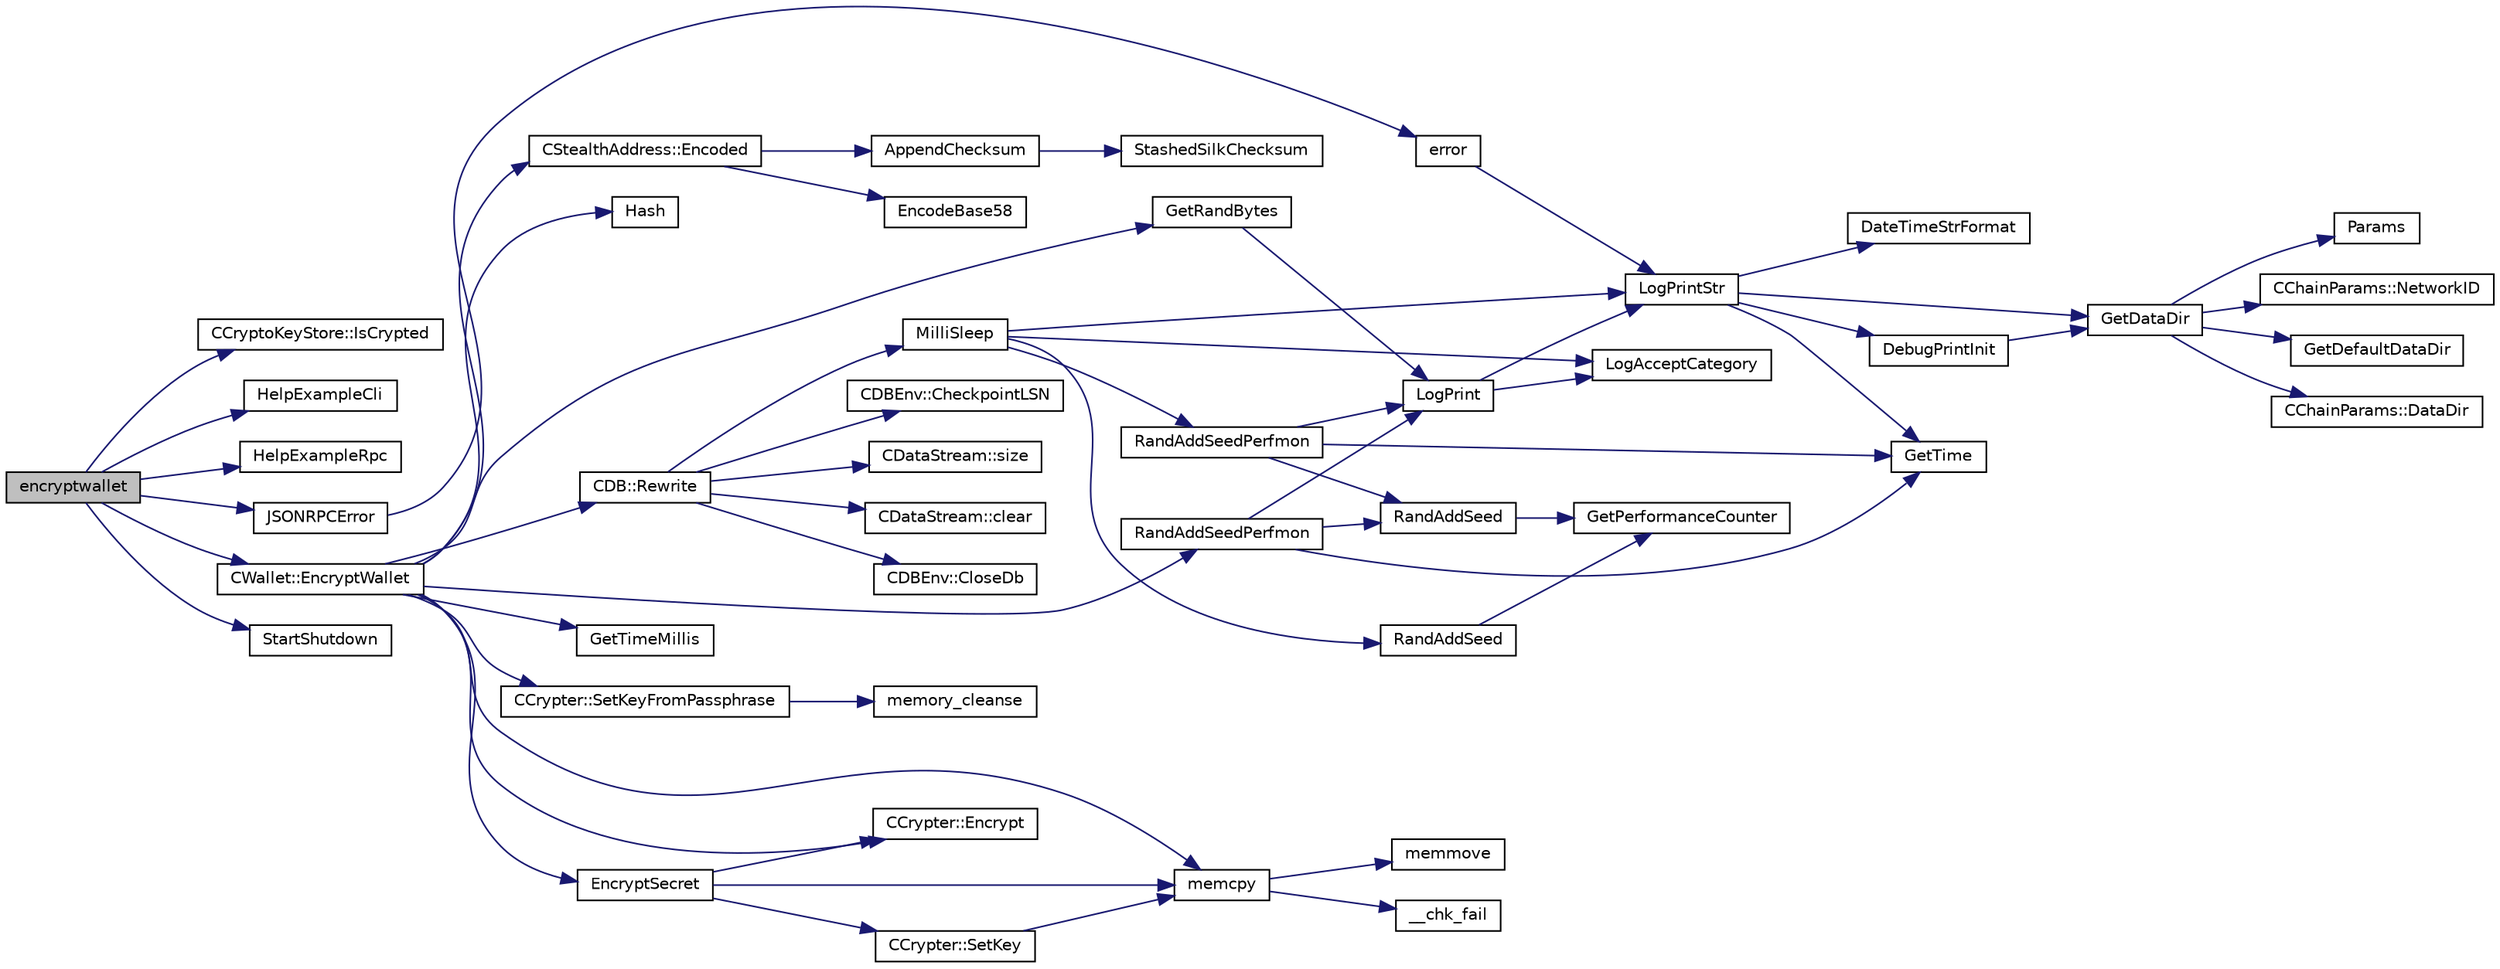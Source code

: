 digraph "encryptwallet"
{
  edge [fontname="Helvetica",fontsize="10",labelfontname="Helvetica",labelfontsize="10"];
  node [fontname="Helvetica",fontsize="10",shape=record];
  rankdir="LR";
  Node291 [label="encryptwallet",height=0.2,width=0.4,color="black", fillcolor="grey75", style="filled", fontcolor="black"];
  Node291 -> Node292 [color="midnightblue",fontsize="10",style="solid",fontname="Helvetica"];
  Node292 [label="CCryptoKeyStore::IsCrypted",height=0.2,width=0.4,color="black", fillcolor="white", style="filled",URL="$db/dad/class_c_crypto_key_store.html#acc8fed44366c98fb481333ca6e867088"];
  Node291 -> Node293 [color="midnightblue",fontsize="10",style="solid",fontname="Helvetica"];
  Node293 [label="HelpExampleCli",height=0.2,width=0.4,color="black", fillcolor="white", style="filled",URL="$d6/d76/rpcserver_8cpp.html#ac01ac6eab5467567ed0da106814e04ec"];
  Node291 -> Node294 [color="midnightblue",fontsize="10",style="solid",fontname="Helvetica"];
  Node294 [label="HelpExampleRpc",height=0.2,width=0.4,color="black", fillcolor="white", style="filled",URL="$d6/d76/rpcserver_8cpp.html#a06ea60e24e5a1053a14a11b1009bf9ef"];
  Node291 -> Node295 [color="midnightblue",fontsize="10",style="solid",fontname="Helvetica"];
  Node295 [label="JSONRPCError",height=0.2,width=0.4,color="black", fillcolor="white", style="filled",URL="$d2/d30/rpcprotocol_8cpp.html#a17b1bb111ab339efc951929834766039"];
  Node295 -> Node296 [color="midnightblue",fontsize="10",style="solid",fontname="Helvetica"];
  Node296 [label="error",height=0.2,width=0.4,color="black", fillcolor="white", style="filled",URL="$d8/d3c/util_8h.html#af8985880cf4ef26df0a5aa2ffcb76662"];
  Node296 -> Node297 [color="midnightblue",fontsize="10",style="solid",fontname="Helvetica"];
  Node297 [label="LogPrintStr",height=0.2,width=0.4,color="black", fillcolor="white", style="filled",URL="$d8/d3c/util_8h.html#afd4c3002b2797c0560adddb6af3ca1da"];
  Node297 -> Node298 [color="midnightblue",fontsize="10",style="solid",fontname="Helvetica"];
  Node298 [label="DebugPrintInit",height=0.2,width=0.4,color="black", fillcolor="white", style="filled",URL="$df/d2d/util_8cpp.html#a751ff5f21d880737811136b5e0bcea12"];
  Node298 -> Node299 [color="midnightblue",fontsize="10",style="solid",fontname="Helvetica"];
  Node299 [label="GetDataDir",height=0.2,width=0.4,color="black", fillcolor="white", style="filled",URL="$df/d2d/util_8cpp.html#ab83866a054745d4b30a3948a1b44beba"];
  Node299 -> Node300 [color="midnightblue",fontsize="10",style="solid",fontname="Helvetica"];
  Node300 [label="Params",height=0.2,width=0.4,color="black", fillcolor="white", style="filled",URL="$df/dbf/chainparams_8cpp.html#ace5c5b706d71a324a417dd2db394fd4a",tooltip="Return the currently selected parameters. "];
  Node299 -> Node301 [color="midnightblue",fontsize="10",style="solid",fontname="Helvetica"];
  Node301 [label="CChainParams::NetworkID",height=0.2,width=0.4,color="black", fillcolor="white", style="filled",URL="$d1/d4f/class_c_chain_params.html#a90dc493ec0c0325c98c3ac06eb99862b"];
  Node299 -> Node302 [color="midnightblue",fontsize="10",style="solid",fontname="Helvetica"];
  Node302 [label="GetDefaultDataDir",height=0.2,width=0.4,color="black", fillcolor="white", style="filled",URL="$df/d2d/util_8cpp.html#ab272995de020a3bcbf743be630e485c6"];
  Node299 -> Node303 [color="midnightblue",fontsize="10",style="solid",fontname="Helvetica"];
  Node303 [label="CChainParams::DataDir",height=0.2,width=0.4,color="black", fillcolor="white", style="filled",URL="$d1/d4f/class_c_chain_params.html#a959488b5d8e6fe62857940b831d73a78"];
  Node297 -> Node299 [color="midnightblue",fontsize="10",style="solid",fontname="Helvetica"];
  Node297 -> Node304 [color="midnightblue",fontsize="10",style="solid",fontname="Helvetica"];
  Node304 [label="DateTimeStrFormat",height=0.2,width=0.4,color="black", fillcolor="white", style="filled",URL="$df/d2d/util_8cpp.html#a749bc6776c8ec72d7c5e4dea56aee415"];
  Node297 -> Node305 [color="midnightblue",fontsize="10",style="solid",fontname="Helvetica"];
  Node305 [label="GetTime",height=0.2,width=0.4,color="black", fillcolor="white", style="filled",URL="$df/d2d/util_8cpp.html#a46fac5fba8ba905b5f9acb364f5d8c6f"];
  Node291 -> Node306 [color="midnightblue",fontsize="10",style="solid",fontname="Helvetica"];
  Node306 [label="CWallet::EncryptWallet",height=0.2,width=0.4,color="black", fillcolor="white", style="filled",URL="$d2/de5/class_c_wallet.html#ab34fe5bf771619dcbe22a65f013e5469"];
  Node306 -> Node307 [color="midnightblue",fontsize="10",style="solid",fontname="Helvetica"];
  Node307 [label="RandAddSeedPerfmon",height=0.2,width=0.4,color="black", fillcolor="white", style="filled",URL="$df/d2d/util_8cpp.html#a786af12a87491f8dc24351d93b9833b6"];
  Node307 -> Node308 [color="midnightblue",fontsize="10",style="solid",fontname="Helvetica"];
  Node308 [label="RandAddSeed",height=0.2,width=0.4,color="black", fillcolor="white", style="filled",URL="$df/d2d/util_8cpp.html#ab699fbdf803610a4e2060fd87787f7e0"];
  Node308 -> Node309 [color="midnightblue",fontsize="10",style="solid",fontname="Helvetica"];
  Node309 [label="GetPerformanceCounter",height=0.2,width=0.4,color="black", fillcolor="white", style="filled",URL="$d8/d3c/util_8h.html#acd4d9988b9bb3f31fddf72a34b2bc37f"];
  Node307 -> Node305 [color="midnightblue",fontsize="10",style="solid",fontname="Helvetica"];
  Node307 -> Node310 [color="midnightblue",fontsize="10",style="solid",fontname="Helvetica"];
  Node310 [label="LogPrint",height=0.2,width=0.4,color="black", fillcolor="white", style="filled",URL="$d8/d3c/util_8h.html#aab1f837a2366f424bdc996fdf6352171"];
  Node310 -> Node311 [color="midnightblue",fontsize="10",style="solid",fontname="Helvetica"];
  Node311 [label="LogAcceptCategory",height=0.2,width=0.4,color="black", fillcolor="white", style="filled",URL="$d8/d3c/util_8h.html#a343d2a13efe00125f78d25dafb0a8d98"];
  Node310 -> Node297 [color="midnightblue",fontsize="10",style="solid",fontname="Helvetica"];
  Node306 -> Node312 [color="midnightblue",fontsize="10",style="solid",fontname="Helvetica"];
  Node312 [label="GetRandBytes",height=0.2,width=0.4,color="black", fillcolor="white", style="filled",URL="$df/d2d/util_8cpp.html#acf52c2aa8213c7b15e26594a2264ed8a"];
  Node312 -> Node310 [color="midnightblue",fontsize="10",style="solid",fontname="Helvetica"];
  Node306 -> Node313 [color="midnightblue",fontsize="10",style="solid",fontname="Helvetica"];
  Node313 [label="GetTimeMillis",height=0.2,width=0.4,color="black", fillcolor="white", style="filled",URL="$d8/d3c/util_8h.html#a139d0fe6387b9e230a9b8bb12d9b43b9"];
  Node306 -> Node314 [color="midnightblue",fontsize="10",style="solid",fontname="Helvetica"];
  Node314 [label="CCrypter::SetKeyFromPassphrase",height=0.2,width=0.4,color="black", fillcolor="white", style="filled",URL="$d7/d89/class_c_crypter.html#a5368279e4a1549d3c1d15d8aa2179708"];
  Node314 -> Node315 [color="midnightblue",fontsize="10",style="solid",fontname="Helvetica"];
  Node315 [label="memory_cleanse",height=0.2,width=0.4,color="black", fillcolor="white", style="filled",URL="$da/d37/cleanse_8cpp.html#a5a4afb85dd16ecc1f6019c782db78663"];
  Node306 -> Node316 [color="midnightblue",fontsize="10",style="solid",fontname="Helvetica"];
  Node316 [label="CCrypter::Encrypt",height=0.2,width=0.4,color="black", fillcolor="white", style="filled",URL="$d7/d89/class_c_crypter.html#a124fcd3021569a660ce2daa3391c8ea4"];
  Node306 -> Node317 [color="midnightblue",fontsize="10",style="solid",fontname="Helvetica"];
  Node317 [label="CStealthAddress::Encoded",height=0.2,width=0.4,color="black", fillcolor="white", style="filled",URL="$d6/d37/class_c_stealth_address.html#a1318c3f56f64354f4c909380ba692c91"];
  Node317 -> Node318 [color="midnightblue",fontsize="10",style="solid",fontname="Helvetica"];
  Node318 [label="AppendChecksum",height=0.2,width=0.4,color="black", fillcolor="white", style="filled",URL="$db/d2d/stealth_8cpp.html#aa4f182dc0efd181cef81ca75ae960533"];
  Node318 -> Node319 [color="midnightblue",fontsize="10",style="solid",fontname="Helvetica"];
  Node319 [label="StashedSilkChecksum",height=0.2,width=0.4,color="black", fillcolor="white", style="filled",URL="$db/d2d/stealth_8cpp.html#abb79a3b98a10b85daf3f3ff35c1cbfa8"];
  Node317 -> Node320 [color="midnightblue",fontsize="10",style="solid",fontname="Helvetica"];
  Node320 [label="EncodeBase58",height=0.2,width=0.4,color="black", fillcolor="white", style="filled",URL="$db/d9c/base58_8cpp.html#a8d6f0e9d5df175b4966dcede31dc90ad",tooltip="Encode a byte sequence as a base58-encoded string. "];
  Node306 -> Node321 [color="midnightblue",fontsize="10",style="solid",fontname="Helvetica"];
  Node321 [label="memcpy",height=0.2,width=0.4,color="black", fillcolor="white", style="filled",URL="$d5/d9f/glibc__compat_8cpp.html#a0f46826ab0466591e136db24394923cf"];
  Node321 -> Node322 [color="midnightblue",fontsize="10",style="solid",fontname="Helvetica"];
  Node322 [label="memmove",height=0.2,width=0.4,color="black", fillcolor="white", style="filled",URL="$d5/d9f/glibc__compat_8cpp.html#a9778d49e9029dd75bc53ecbbf9f5e9a1"];
  Node321 -> Node323 [color="midnightblue",fontsize="10",style="solid",fontname="Helvetica"];
  Node323 [label="__chk_fail",height=0.2,width=0.4,color="black", fillcolor="white", style="filled",URL="$d5/d9f/glibc__compat_8cpp.html#a424ac71631da5ada2976630ff67051d1"];
  Node306 -> Node324 [color="midnightblue",fontsize="10",style="solid",fontname="Helvetica"];
  Node324 [label="Hash",height=0.2,width=0.4,color="black", fillcolor="white", style="filled",URL="$db/dfb/hash_8h.html#ab3f6c437460137530d86e09c2c102e99"];
  Node306 -> Node325 [color="midnightblue",fontsize="10",style="solid",fontname="Helvetica"];
  Node325 [label="EncryptSecret",height=0.2,width=0.4,color="black", fillcolor="white", style="filled",URL="$d3/d05/crypter_8cpp.html#a4fa4e3134d2b6e4913b9ce6369820697"];
  Node325 -> Node321 [color="midnightblue",fontsize="10",style="solid",fontname="Helvetica"];
  Node325 -> Node326 [color="midnightblue",fontsize="10",style="solid",fontname="Helvetica"];
  Node326 [label="CCrypter::SetKey",height=0.2,width=0.4,color="black", fillcolor="white", style="filled",URL="$d7/d89/class_c_crypter.html#a0d948dd4796e2420e1dd9c1ddbf7974e"];
  Node326 -> Node321 [color="midnightblue",fontsize="10",style="solid",fontname="Helvetica"];
  Node325 -> Node316 [color="midnightblue",fontsize="10",style="solid",fontname="Helvetica"];
  Node306 -> Node327 [color="midnightblue",fontsize="10",style="solid",fontname="Helvetica"];
  Node327 [label="CDB::Rewrite",height=0.2,width=0.4,color="black", fillcolor="white", style="filled",URL="$d1/d2e/class_c_d_b.html#acfb8a373edb9c4cfab780fb7578b277e"];
  Node327 -> Node328 [color="midnightblue",fontsize="10",style="solid",fontname="Helvetica"];
  Node328 [label="CDBEnv::CloseDb",height=0.2,width=0.4,color="black", fillcolor="white", style="filled",URL="$d5/dd2/class_c_d_b_env.html#ac53fd53afdd1e0881b8ffbb11a89b556"];
  Node327 -> Node329 [color="midnightblue",fontsize="10",style="solid",fontname="Helvetica"];
  Node329 [label="CDBEnv::CheckpointLSN",height=0.2,width=0.4,color="black", fillcolor="white", style="filled",URL="$d5/dd2/class_c_d_b_env.html#aa4e0fe52dfc0da22fe9bf59eeda57fba"];
  Node327 -> Node330 [color="midnightblue",fontsize="10",style="solid",fontname="Helvetica"];
  Node330 [label="CDataStream::size",height=0.2,width=0.4,color="black", fillcolor="white", style="filled",URL="$d5/d41/class_c_data_stream.html#add30f866dd928fc28c47fe79a0a6723a"];
  Node327 -> Node331 [color="midnightblue",fontsize="10",style="solid",fontname="Helvetica"];
  Node331 [label="CDataStream::clear",height=0.2,width=0.4,color="black", fillcolor="white", style="filled",URL="$d5/d41/class_c_data_stream.html#ade6ed9a3a481e333900e6496707b9692"];
  Node327 -> Node332 [color="midnightblue",fontsize="10",style="solid",fontname="Helvetica"];
  Node332 [label="MilliSleep",height=0.2,width=0.4,color="black", fillcolor="white", style="filled",URL="$d8/d3c/util_8h.html#ac635182d3e845eda4af4fa5ab31609da"];
  Node332 -> Node333 [color="midnightblue",fontsize="10",style="solid",fontname="Helvetica"];
  Node333 [label="RandAddSeed",height=0.2,width=0.4,color="black", fillcolor="white", style="filled",URL="$d8/d3c/util_8h.html#ab699fbdf803610a4e2060fd87787f7e0"];
  Node333 -> Node309 [color="midnightblue",fontsize="10",style="solid",fontname="Helvetica"];
  Node332 -> Node334 [color="midnightblue",fontsize="10",style="solid",fontname="Helvetica"];
  Node334 [label="RandAddSeedPerfmon",height=0.2,width=0.4,color="black", fillcolor="white", style="filled",URL="$d8/d3c/util_8h.html#a786af12a87491f8dc24351d93b9833b6"];
  Node334 -> Node308 [color="midnightblue",fontsize="10",style="solid",fontname="Helvetica"];
  Node334 -> Node305 [color="midnightblue",fontsize="10",style="solid",fontname="Helvetica"];
  Node334 -> Node310 [color="midnightblue",fontsize="10",style="solid",fontname="Helvetica"];
  Node332 -> Node311 [color="midnightblue",fontsize="10",style="solid",fontname="Helvetica"];
  Node332 -> Node297 [color="midnightblue",fontsize="10",style="solid",fontname="Helvetica"];
  Node291 -> Node335 [color="midnightblue",fontsize="10",style="solid",fontname="Helvetica"];
  Node335 [label="StartShutdown",height=0.2,width=0.4,color="black", fillcolor="white", style="filled",URL="$d0/dc9/init_8cpp.html#ac7140c7327b1e6a8d46470b1cd0e8e1b"];
}
